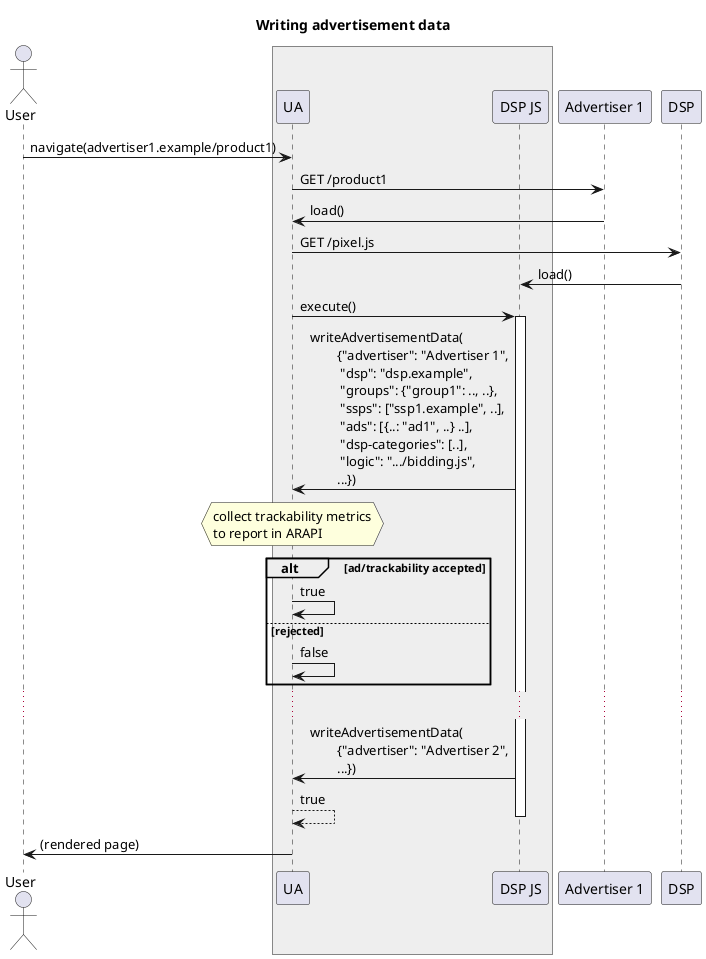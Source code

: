 @startuml

title Writing advertisement data

actor "User" as user
box #eeeeee
participant "UA" as ua
participant "DSP JS" as pixel
end box
participant "Advertiser 1" as advertiser1
participant "DSP" as dsp

user -> ua : navigate(advertiser1.example/product1)
ua -> advertiser1 : GET /product1
advertiser1 -> ua : load()
ua -> dsp : GET /pixel.js
dsp -> pixel : load()

ua -> pixel : execute()
activate pixel
pixel -> ua : writeAdvertisementData(\n        {"advertiser": "Advertiser 1",\n         "dsp": "dsp.example",\n         "groups": {"group1": .., ..},\n         "ssps": ["ssp1.example", ..],\n         "ads": [{..: "ad1", ..} ..],\n         "dsp-categories": [..],\n         "logic": ".../bidding.js",\n        ...})

hnote over ua
collect trackability metrics
to report in ARAPI
end note
alt ad/trackability accepted
 ua -> ua : true
else rejected
 ua -> ua : false
end
...
pixel -> ua : writeAdvertisementData(\n        {"advertiser": "Advertiser 2",\n        ...})
ua --> ua : true

deactivate pixel

ua -> user : (rendered page)

@enduml
